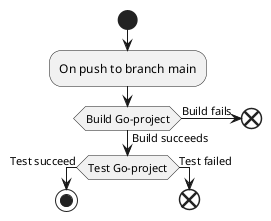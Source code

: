 ﻿@startuml
start
:On push to branch main;
if (Build Go-project) then (Build fails)
    end
else (Build succeeds)
if (Test Go-project) then (Test succeed)
    stop
else (Test failed)
    end
@enduml